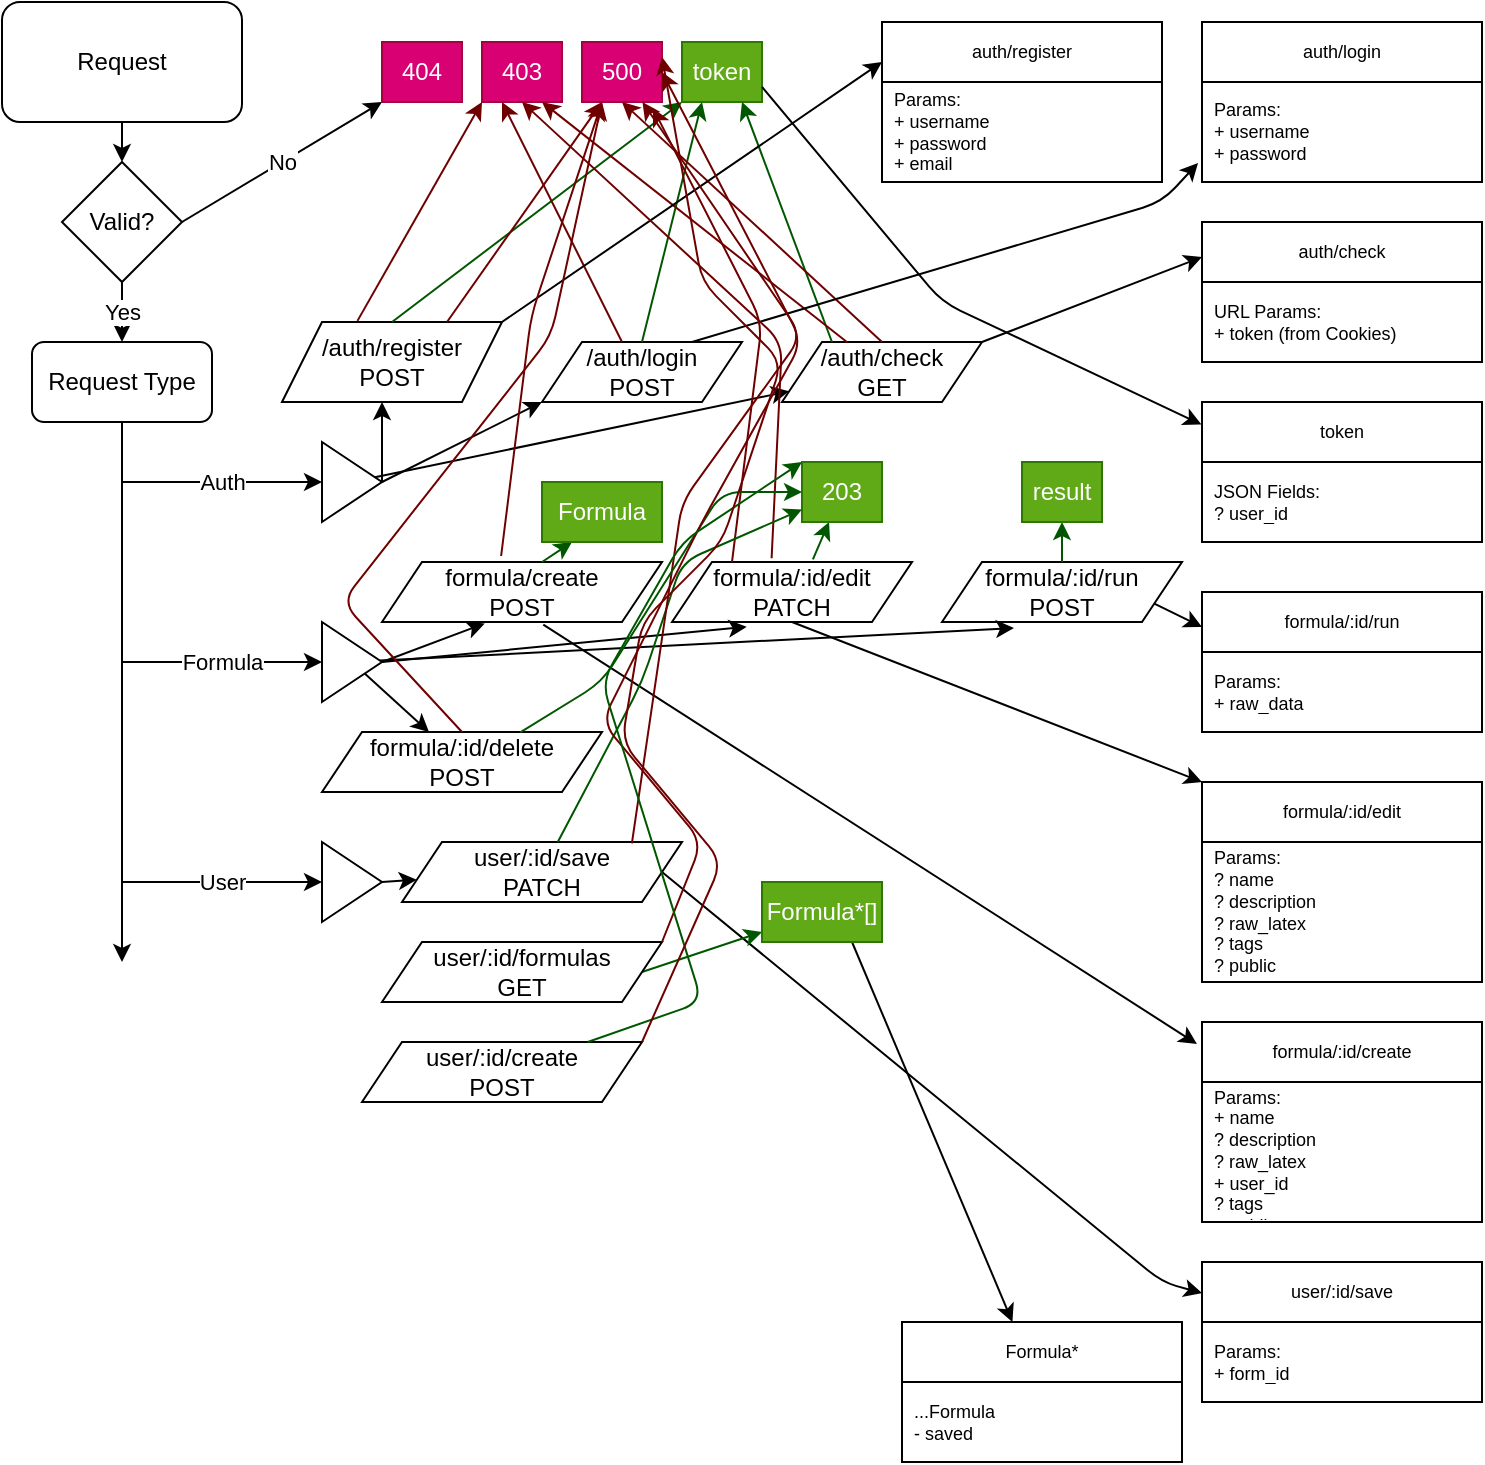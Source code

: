 <mxfile>
    <diagram id="-3ESVIowUBnwDrVUyzs-" name="Page-1">
        <mxGraphModel dx="832" dy="587" grid="1" gridSize="10" guides="1" tooltips="1" connect="1" arrows="1" fold="1" page="1" pageScale="1" pageWidth="850" pageHeight="1100" math="0" shadow="0">
            <root>
                <mxCell id="0"/>
                <mxCell id="1" parent="0"/>
                <mxCell id="2" value="Request" style="rounded=1;whiteSpace=wrap;html=1;" vertex="1" parent="1">
                    <mxGeometry x="30" y="20" width="120" height="60" as="geometry"/>
                </mxCell>
                <mxCell id="7" value="Valid?" style="rhombus;whiteSpace=wrap;html=1;" vertex="1" parent="1">
                    <mxGeometry x="60" y="100" width="60" height="60" as="geometry"/>
                </mxCell>
                <mxCell id="8" value="" style="endArrow=classic;html=1;exitX=0.5;exitY=1;exitDx=0;exitDy=0;entryX=0.5;entryY=0;entryDx=0;entryDy=0;" edge="1" parent="1" source="2" target="7">
                    <mxGeometry width="50" height="50" relative="1" as="geometry">
                        <mxPoint x="350" y="240" as="sourcePoint"/>
                        <mxPoint x="400" y="190" as="targetPoint"/>
                    </mxGeometry>
                </mxCell>
                <mxCell id="9" value="" style="endArrow=classic;html=1;exitX=0.5;exitY=1;exitDx=0;exitDy=0;" edge="1" parent="1" source="7">
                    <mxGeometry relative="1" as="geometry">
                        <mxPoint x="330" y="210" as="sourcePoint"/>
                        <mxPoint x="90" y="190" as="targetPoint"/>
                    </mxGeometry>
                </mxCell>
                <mxCell id="10" value="Yes" style="edgeLabel;resizable=0;html=1;align=center;verticalAlign=middle;" connectable="0" vertex="1" parent="9">
                    <mxGeometry relative="1" as="geometry"/>
                </mxCell>
                <mxCell id="11" value="" style="endArrow=classic;html=1;exitX=1;exitY=0.5;exitDx=0;exitDy=0;" edge="1" parent="1" source="7">
                    <mxGeometry relative="1" as="geometry">
                        <mxPoint x="330" y="210" as="sourcePoint"/>
                        <mxPoint x="220" y="70" as="targetPoint"/>
                    </mxGeometry>
                </mxCell>
                <mxCell id="12" value="No" style="edgeLabel;resizable=0;html=1;align=center;verticalAlign=middle;" connectable="0" vertex="1" parent="11">
                    <mxGeometry relative="1" as="geometry"/>
                </mxCell>
                <mxCell id="13" value="404" style="rounded=0;whiteSpace=wrap;html=1;fillColor=#d80073;fontColor=#ffffff;strokeColor=#A50040;" vertex="1" parent="1">
                    <mxGeometry x="220" y="40" width="40" height="30" as="geometry"/>
                </mxCell>
                <mxCell id="14" value="Request Type" style="rounded=1;whiteSpace=wrap;html=1;" vertex="1" parent="1">
                    <mxGeometry x="45" y="190" width="90" height="40" as="geometry"/>
                </mxCell>
                <mxCell id="17" value="" style="endArrow=classic;html=1;exitX=0.5;exitY=1;exitDx=0;exitDy=0;" edge="1" parent="1" source="14">
                    <mxGeometry width="50" height="50" relative="1" as="geometry">
                        <mxPoint x="90" y="240" as="sourcePoint"/>
                        <mxPoint x="90" y="500" as="targetPoint"/>
                    </mxGeometry>
                </mxCell>
                <mxCell id="18" value="" style="endArrow=classic;html=1;" edge="1" parent="1">
                    <mxGeometry relative="1" as="geometry">
                        <mxPoint x="90" y="260" as="sourcePoint"/>
                        <mxPoint x="190" y="260" as="targetPoint"/>
                    </mxGeometry>
                </mxCell>
                <mxCell id="19" value="Auth" style="edgeLabel;resizable=0;html=1;align=center;verticalAlign=middle;" connectable="0" vertex="1" parent="18">
                    <mxGeometry relative="1" as="geometry"/>
                </mxCell>
                <mxCell id="20" value="" style="triangle;whiteSpace=wrap;html=1;" vertex="1" parent="1">
                    <mxGeometry x="190" y="240" width="30" height="40" as="geometry"/>
                </mxCell>
                <mxCell id="21" value="" style="endArrow=classic;html=1;" edge="1" parent="1" source="20" target="26">
                    <mxGeometry width="50" height="50" relative="1" as="geometry">
                        <mxPoint x="350" y="280" as="sourcePoint"/>
                        <mxPoint x="420" y="220" as="targetPoint"/>
                    </mxGeometry>
                </mxCell>
                <mxCell id="22" value="" style="endArrow=classic;html=1;" edge="1" parent="1">
                    <mxGeometry width="50" height="50" relative="1" as="geometry">
                        <mxPoint x="220" y="260" as="sourcePoint"/>
                        <mxPoint x="300" y="220" as="targetPoint"/>
                    </mxGeometry>
                </mxCell>
                <mxCell id="23" value="" style="endArrow=classic;html=1;exitX=1;exitY=0.5;exitDx=0;exitDy=0;" edge="1" parent="1" source="20">
                    <mxGeometry width="50" height="50" relative="1" as="geometry">
                        <mxPoint x="350" y="280" as="sourcePoint"/>
                        <mxPoint x="220" y="220" as="targetPoint"/>
                    </mxGeometry>
                </mxCell>
                <mxCell id="24" value="/auth/register&lt;br&gt;POST" style="shape=parallelogram;perimeter=parallelogramPerimeter;whiteSpace=wrap;html=1;fixedSize=1;" vertex="1" parent="1">
                    <mxGeometry x="170" y="180" width="110" height="40" as="geometry"/>
                </mxCell>
                <mxCell id="25" value="/auth/login&lt;br&gt;POST" style="shape=parallelogram;perimeter=parallelogramPerimeter;whiteSpace=wrap;html=1;fixedSize=1;" vertex="1" parent="1">
                    <mxGeometry x="300" y="190" width="100" height="30" as="geometry"/>
                </mxCell>
                <mxCell id="26" value="/auth/check&lt;br&gt;GET" style="shape=parallelogram;perimeter=parallelogramPerimeter;whiteSpace=wrap;html=1;fixedSize=1;" vertex="1" parent="1">
                    <mxGeometry x="420" y="190" width="100" height="30" as="geometry"/>
                </mxCell>
                <mxCell id="27" value="403" style="rounded=0;whiteSpace=wrap;html=1;fillColor=#d80073;fontColor=#ffffff;strokeColor=#A50040;" vertex="1" parent="1">
                    <mxGeometry x="270" y="40" width="40" height="30" as="geometry"/>
                </mxCell>
                <mxCell id="28" value="500" style="rounded=0;whiteSpace=wrap;html=1;fillColor=#d80073;fontColor=#ffffff;strokeColor=#A50040;" vertex="1" parent="1">
                    <mxGeometry x="320" y="40" width="40" height="30" as="geometry"/>
                </mxCell>
                <mxCell id="29" value="token" style="rounded=0;whiteSpace=wrap;html=1;fillColor=#60a917;fontColor=#ffffff;strokeColor=#2D7600;" vertex="1" parent="1">
                    <mxGeometry x="370" y="40" width="40" height="30" as="geometry"/>
                </mxCell>
                <mxCell id="30" value="" style="endArrow=classic;html=1;fillColor=#a20025;strokeColor=#6F0000;exitX=0.343;exitY=-0.014;exitDx=0;exitDy=0;exitPerimeter=0;entryX=0;entryY=1;entryDx=0;entryDy=0;" edge="1" parent="1" source="24" target="27">
                    <mxGeometry width="50" height="50" relative="1" as="geometry">
                        <mxPoint x="290" y="190" as="sourcePoint"/>
                        <mxPoint x="340" y="140" as="targetPoint"/>
                    </mxGeometry>
                </mxCell>
                <mxCell id="31" value="" style="endArrow=classic;html=1;fillColor=#008a00;strokeColor=#005700;exitX=0.5;exitY=0;exitDx=0;exitDy=0;entryX=0;entryY=1;entryDx=0;entryDy=0;" edge="1" parent="1" source="24" target="29">
                    <mxGeometry width="50" height="50" relative="1" as="geometry">
                        <mxPoint x="290" y="190" as="sourcePoint"/>
                        <mxPoint x="340" y="140" as="targetPoint"/>
                    </mxGeometry>
                </mxCell>
                <mxCell id="32" value="" style="endArrow=classic;html=1;fillColor=#a20025;strokeColor=#6F0000;exitX=0.4;exitY=0;exitDx=0;exitDy=0;exitPerimeter=0;entryX=0.25;entryY=1;entryDx=0;entryDy=0;" edge="1" parent="1" source="25" target="27">
                    <mxGeometry width="50" height="50" relative="1" as="geometry">
                        <mxPoint x="224.3" y="199.58" as="sourcePoint"/>
                        <mxPoint x="280" y="80.0" as="targetPoint"/>
                    </mxGeometry>
                </mxCell>
                <mxCell id="33" value="" style="endArrow=classic;html=1;fillColor=#008a00;strokeColor=#005700;exitX=0.5;exitY=0;exitDx=0;exitDy=0;entryX=0.25;entryY=1;entryDx=0;entryDy=0;" edge="1" parent="1" source="25" target="29">
                    <mxGeometry width="50" height="50" relative="1" as="geometry">
                        <mxPoint x="240" y="200" as="sourcePoint"/>
                        <mxPoint x="380" y="80.0" as="targetPoint"/>
                    </mxGeometry>
                </mxCell>
                <mxCell id="34" value="" style="endArrow=classic;html=1;fillColor=#a20025;strokeColor=#6F0000;exitX=0.75;exitY=0;exitDx=0;exitDy=0;entryX=0.25;entryY=1;entryDx=0;entryDy=0;" edge="1" parent="1" source="24" target="28">
                    <mxGeometry width="50" height="50" relative="1" as="geometry">
                        <mxPoint x="224.3" y="199.58" as="sourcePoint"/>
                        <mxPoint x="280" y="80.0" as="targetPoint"/>
                    </mxGeometry>
                </mxCell>
                <mxCell id="35" value="" style="endArrow=classic;html=1;fillColor=#008a00;strokeColor=#005700;exitX=0.25;exitY=0;exitDx=0;exitDy=0;entryX=0.75;entryY=1;entryDx=0;entryDy=0;" edge="1" parent="1" source="26" target="29">
                    <mxGeometry width="50" height="50" relative="1" as="geometry">
                        <mxPoint x="360" y="200" as="sourcePoint"/>
                        <mxPoint x="390" y="80.0" as="targetPoint"/>
                    </mxGeometry>
                </mxCell>
                <mxCell id="36" value="" style="endArrow=classic;html=1;fillColor=#a20025;strokeColor=#6F0000;exitX=0.5;exitY=0;exitDx=0;exitDy=0;entryX=0.5;entryY=1;entryDx=0;entryDy=0;" edge="1" parent="1" source="26" target="28">
                    <mxGeometry width="50" height="50" relative="1" as="geometry">
                        <mxPoint x="350" y="200" as="sourcePoint"/>
                        <mxPoint x="290" y="80.0" as="targetPoint"/>
                    </mxGeometry>
                </mxCell>
                <mxCell id="37" value="" style="endArrow=classic;html=1;fillColor=#a20025;strokeColor=#6F0000;exitX=0.326;exitY=0.005;exitDx=0;exitDy=0;entryX=0.75;entryY=1;entryDx=0;entryDy=0;exitPerimeter=0;" edge="1" parent="1" source="26" target="27">
                    <mxGeometry width="50" height="50" relative="1" as="geometry">
                        <mxPoint x="480" y="200" as="sourcePoint"/>
                        <mxPoint x="350" y="80.0" as="targetPoint"/>
                    </mxGeometry>
                </mxCell>
                <mxCell id="39" value="" style="endArrow=classic;html=1;" edge="1" parent="1">
                    <mxGeometry relative="1" as="geometry">
                        <mxPoint x="90" y="350" as="sourcePoint"/>
                        <mxPoint x="190" y="350" as="targetPoint"/>
                    </mxGeometry>
                </mxCell>
                <mxCell id="40" value="Formula" style="edgeLabel;resizable=0;html=1;align=center;verticalAlign=middle;" connectable="0" vertex="1" parent="39">
                    <mxGeometry relative="1" as="geometry"/>
                </mxCell>
                <mxCell id="41" value="" style="triangle;whiteSpace=wrap;html=1;" vertex="1" parent="1">
                    <mxGeometry x="190" y="330" width="30" height="40" as="geometry"/>
                </mxCell>
                <mxCell id="42" value="" style="endArrow=classic;html=1;exitX=1;exitY=0;exitDx=0;exitDy=0;entryX=0;entryY=0.25;entryDx=0;entryDy=0;" edge="1" parent="1" source="24" target="46">
                    <mxGeometry width="50" height="50" relative="1" as="geometry">
                        <mxPoint x="290" y="240" as="sourcePoint"/>
                        <mxPoint x="540" y="123.125" as="targetPoint"/>
                    </mxGeometry>
                </mxCell>
                <mxCell id="46" value="auth/register" style="swimlane;fontStyle=0;childLayout=stackLayout;horizontal=1;startSize=30;horizontalStack=0;resizeParent=1;resizeParentMax=0;resizeLast=0;collapsible=1;marginBottom=0;whiteSpace=wrap;html=1;fontSize=9;" vertex="1" parent="1">
                    <mxGeometry x="470" y="30" width="140" height="80" as="geometry"/>
                </mxCell>
                <mxCell id="47" value="Params:&lt;br&gt;+ username&lt;br&gt;+ password&lt;br&gt;+ email" style="text;strokeColor=none;fillColor=none;align=left;verticalAlign=middle;spacingLeft=4;spacingRight=4;overflow=hidden;points=[[0,0.5],[1,0.5]];portConstraint=eastwest;rotatable=0;whiteSpace=wrap;html=1;fontSize=9;" vertex="1" parent="46">
                    <mxGeometry y="30" width="140" height="50" as="geometry"/>
                </mxCell>
                <mxCell id="50" value="auth/login" style="swimlane;fontStyle=0;childLayout=stackLayout;horizontal=1;startSize=30;horizontalStack=0;resizeParent=1;resizeParentMax=0;resizeLast=0;collapsible=1;marginBottom=0;whiteSpace=wrap;html=1;fontSize=9;" vertex="1" parent="1">
                    <mxGeometry x="630" y="30" width="140" height="80" as="geometry"/>
                </mxCell>
                <mxCell id="51" value="Params:&lt;br&gt;+ username&lt;br&gt;+ password" style="text;strokeColor=none;fillColor=none;align=left;verticalAlign=middle;spacingLeft=4;spacingRight=4;overflow=hidden;points=[[0,0.5],[1,0.5]];portConstraint=eastwest;rotatable=0;whiteSpace=wrap;html=1;fontSize=9;" vertex="1" parent="50">
                    <mxGeometry y="30" width="140" height="50" as="geometry"/>
                </mxCell>
                <mxCell id="52" value="auth/check" style="swimlane;fontStyle=0;childLayout=stackLayout;horizontal=1;startSize=30;horizontalStack=0;resizeParent=1;resizeParentMax=0;resizeLast=0;collapsible=1;marginBottom=0;whiteSpace=wrap;html=1;fontSize=9;" vertex="1" parent="1">
                    <mxGeometry x="630" y="130" width="140" height="70" as="geometry"/>
                </mxCell>
                <mxCell id="53" value="URL Params:&lt;br&gt;+ token (from Cookies)" style="text;strokeColor=none;fillColor=none;align=left;verticalAlign=middle;spacingLeft=4;spacingRight=4;overflow=hidden;points=[[0,0.5],[1,0.5]];portConstraint=eastwest;rotatable=0;whiteSpace=wrap;html=1;fontSize=9;" vertex="1" parent="52">
                    <mxGeometry y="30" width="140" height="40" as="geometry"/>
                </mxCell>
                <mxCell id="54" value="" style="endArrow=classic;html=1;exitX=1;exitY=0;exitDx=0;exitDy=0;entryX=0;entryY=0.25;entryDx=0;entryDy=0;" edge="1" parent="1" source="26" target="52">
                    <mxGeometry width="50" height="50" relative="1" as="geometry">
                        <mxPoint x="290" y="190" as="sourcePoint"/>
                        <mxPoint x="480" y="60.0" as="targetPoint"/>
                    </mxGeometry>
                </mxCell>
                <mxCell id="55" value="" style="endArrow=classic;html=1;exitX=0.75;exitY=0;exitDx=0;exitDy=0;entryX=-0.014;entryY=0.809;entryDx=0;entryDy=0;entryPerimeter=0;" edge="1" parent="1" source="25" target="51">
                    <mxGeometry width="50" height="50" relative="1" as="geometry">
                        <mxPoint x="300" y="200" as="sourcePoint"/>
                        <mxPoint x="490" y="70.0" as="targetPoint"/>
                        <Array as="points">
                            <mxPoint x="610" y="120"/>
                        </Array>
                    </mxGeometry>
                </mxCell>
                <mxCell id="56" value="" style="endArrow=classic;html=1;fontSize=9;exitX=1;exitY=0.75;exitDx=0;exitDy=0;entryX=-0.002;entryY=0.161;entryDx=0;entryDy=0;entryPerimeter=0;" edge="1" parent="1" source="29" target="57">
                    <mxGeometry width="50" height="50" relative="1" as="geometry">
                        <mxPoint x="520" y="130" as="sourcePoint"/>
                        <mxPoint x="620" y="230" as="targetPoint"/>
                        <Array as="points">
                            <mxPoint x="500" y="170"/>
                        </Array>
                    </mxGeometry>
                </mxCell>
                <mxCell id="57" value="token" style="swimlane;fontStyle=0;childLayout=stackLayout;horizontal=1;startSize=30;horizontalStack=0;resizeParent=1;resizeParentMax=0;resizeLast=0;collapsible=1;marginBottom=0;whiteSpace=wrap;html=1;fontSize=9;" vertex="1" parent="1">
                    <mxGeometry x="630" y="220" width="140" height="70" as="geometry"/>
                </mxCell>
                <mxCell id="58" value="JSON Fields:&lt;br&gt;? user_id" style="text;strokeColor=none;fillColor=none;align=left;verticalAlign=middle;spacingLeft=4;spacingRight=4;overflow=hidden;points=[[0,0.5],[1,0.5]];portConstraint=eastwest;rotatable=0;whiteSpace=wrap;html=1;fontSize=9;" vertex="1" parent="57">
                    <mxGeometry y="30" width="140" height="40" as="geometry"/>
                </mxCell>
                <mxCell id="59" value="formula/create&lt;br&gt;POST" style="shape=parallelogram;perimeter=parallelogramPerimeter;whiteSpace=wrap;html=1;fixedSize=1;" vertex="1" parent="1">
                    <mxGeometry x="220" y="300" width="140" height="30" as="geometry"/>
                </mxCell>
                <mxCell id="60" value="formula/:id/edit&lt;br&gt;PATCH&lt;span style=&quot;color: rgba(0, 0, 0, 0); font-family: monospace; font-size: 0px; text-align: start;&quot;&gt;%3CmxGraphModel%3E%3Croot%3E%3CmxCell%20id%3D%220%22%2F%3E%3CmxCell%20id%3D%221%22%20parent%3D%220%22%2F%3E%3CmxCell%20id%3D%222%22%20value%3D%22%2Fformula%2Fcreate%26lt%3Bbr%26gt%3BPOST%22%20style%3D%22shape%3Dparallelogram%3Bperimeter%3DparallelogramPerimeter%3BwhiteSpace%3Dwrap%3Bhtml%3D1%3BfixedSize%3D1%3B%22%20vertex%3D%221%22%20parent%3D%221%22%3E%3CmxGeometry%20x%3D%22240%22%20y%3D%22300%22%20width%3D%22120%22%20height%3D%2230%22%20as%3D%22geometry%22%2F%3E%3C%2FmxCell%3E%3C%2Froot%3E%3C%2FmxGraphModel%3E&lt;/span&gt;" style="shape=parallelogram;perimeter=parallelogramPerimeter;whiteSpace=wrap;html=1;fixedSize=1;" vertex="1" parent="1">
                    <mxGeometry x="365" y="300" width="120" height="30" as="geometry"/>
                </mxCell>
                <mxCell id="61" value="formula/:id/run&lt;br&gt;POST" style="shape=parallelogram;perimeter=parallelogramPerimeter;whiteSpace=wrap;html=1;fixedSize=1;" vertex="1" parent="1">
                    <mxGeometry x="500" y="300" width="120" height="30" as="geometry"/>
                </mxCell>
                <mxCell id="62" value="" style="endArrow=classic;html=1;exitX=1;exitY=0.5;exitDx=0;exitDy=0;entryX=0.367;entryY=1.024;entryDx=0;entryDy=0;entryPerimeter=0;" edge="1" parent="1" source="41" target="59">
                    <mxGeometry width="50" height="50" relative="1" as="geometry">
                        <mxPoint x="246.429" y="372.986" as="sourcePoint"/>
                        <mxPoint x="453.567" y="329.995" as="targetPoint"/>
                    </mxGeometry>
                </mxCell>
                <mxCell id="63" value="" style="endArrow=classic;html=1;exitX=1;exitY=0.5;exitDx=0;exitDy=0;entryX=0.311;entryY=1.081;entryDx=0;entryDy=0;entryPerimeter=0;" edge="1" parent="1" source="41" target="60">
                    <mxGeometry width="50" height="50" relative="1" as="geometry">
                        <mxPoint x="230" y="360" as="sourcePoint"/>
                        <mxPoint x="281.38" y="340.72" as="targetPoint"/>
                    </mxGeometry>
                </mxCell>
                <mxCell id="64" value="" style="endArrow=classic;html=1;entryX=0.3;entryY=1.1;entryDx=0;entryDy=0;entryPerimeter=0;" edge="1" parent="1" source="41" target="61">
                    <mxGeometry width="50" height="50" relative="1" as="geometry">
                        <mxPoint x="230" y="360" as="sourcePoint"/>
                        <mxPoint x="412.32" y="342.43" as="targetPoint"/>
                    </mxGeometry>
                </mxCell>
                <mxCell id="65" value="" style="endArrow=classic;html=1;fillColor=#a20025;strokeColor=#6F0000;exitX=0.25;exitY=0;exitDx=0;exitDy=0;entryX=0.886;entryY=1.1;entryDx=0;entryDy=0;entryPerimeter=0;" edge="1" parent="1" source="60" target="28">
                    <mxGeometry width="50" height="50" relative="1" as="geometry">
                        <mxPoint x="462.6" y="200.15" as="sourcePoint"/>
                        <mxPoint x="310" y="80.0" as="targetPoint"/>
                        <Array as="points">
                            <mxPoint x="410" y="180"/>
                        </Array>
                    </mxGeometry>
                </mxCell>
                <mxCell id="66" value="" style="endArrow=classic;html=1;fillColor=#a20025;strokeColor=#6F0000;exitX=0.415;exitY=-0.062;exitDx=0;exitDy=0;entryX=0.5;entryY=1;entryDx=0;entryDy=0;exitPerimeter=0;" edge="1" parent="1" source="60" target="27">
                    <mxGeometry width="50" height="50" relative="1" as="geometry">
                        <mxPoint x="405" y="310" as="sourcePoint"/>
                        <mxPoint x="365.44" y="83" as="targetPoint"/>
                        <Array as="points">
                            <mxPoint x="420" y="190"/>
                        </Array>
                    </mxGeometry>
                </mxCell>
                <mxCell id="67" value="" style="endArrow=classic;html=1;fillColor=#008a00;strokeColor=#005700;exitX=0.587;exitY=-0.043;exitDx=0;exitDy=0;exitPerimeter=0;" edge="1" parent="1" source="60" target="68">
                    <mxGeometry width="50" height="50" relative="1" as="geometry">
                        <mxPoint x="450" y="300" as="sourcePoint"/>
                        <mxPoint x="470" y="260" as="targetPoint"/>
                    </mxGeometry>
                </mxCell>
                <mxCell id="68" value="203" style="rounded=0;whiteSpace=wrap;html=1;fillColor=#60a917;fontColor=#ffffff;strokeColor=#2D7600;" vertex="1" parent="1">
                    <mxGeometry x="430" y="250" width="40" height="30" as="geometry"/>
                </mxCell>
                <mxCell id="69" value="" style="endArrow=classic;html=1;fillColor=#a20025;strokeColor=#6F0000;exitX=0.25;exitY=0;exitDx=0;exitDy=0;entryX=0.25;entryY=1;entryDx=0;entryDy=0;" edge="1" parent="1" target="28">
                    <mxGeometry width="50" height="50" relative="1" as="geometry">
                        <mxPoint x="279.56" y="297" as="sourcePoint"/>
                        <mxPoint x="240.0" y="70" as="targetPoint"/>
                        <Array as="points">
                            <mxPoint x="294.56" y="177"/>
                        </Array>
                    </mxGeometry>
                </mxCell>
                <mxCell id="71" value="" style="endArrow=classic;html=1;fillColor=#008a00;strokeColor=#005700;exitX=0.587;exitY=-0.043;exitDx=0;exitDy=0;exitPerimeter=0;entryX=0.25;entryY=1;entryDx=0;entryDy=0;" edge="1" parent="1" target="72">
                    <mxGeometry width="50" height="50" relative="1" as="geometry">
                        <mxPoint x="300.0" y="300.0" as="sourcePoint"/>
                        <mxPoint x="330" y="270" as="targetPoint"/>
                    </mxGeometry>
                </mxCell>
                <mxCell id="72" value="Formula" style="rounded=0;whiteSpace=wrap;html=1;fillColor=#60a917;fontColor=#ffffff;strokeColor=#2D7600;" vertex="1" parent="1">
                    <mxGeometry x="300" y="260" width="60" height="30" as="geometry"/>
                </mxCell>
                <mxCell id="73" value="" style="endArrow=classic;html=1;fillColor=#008a00;strokeColor=#005700;exitX=0.5;exitY=0;exitDx=0;exitDy=0;entryX=0.5;entryY=1;entryDx=0;entryDy=0;" edge="1" parent="1" source="61" target="74">
                    <mxGeometry width="50" height="50" relative="1" as="geometry">
                        <mxPoint x="535" y="298.71" as="sourcePoint"/>
                        <mxPoint x="550" y="260" as="targetPoint"/>
                    </mxGeometry>
                </mxCell>
                <mxCell id="74" value="result" style="rounded=0;whiteSpace=wrap;html=1;fillColor=#60a917;fontColor=#ffffff;strokeColor=#2D7600;" vertex="1" parent="1">
                    <mxGeometry x="540" y="250" width="40" height="30" as="geometry"/>
                </mxCell>
                <mxCell id="77" value="" style="endArrow=classic;html=1;" edge="1" parent="1">
                    <mxGeometry relative="1" as="geometry">
                        <mxPoint x="90" y="460" as="sourcePoint"/>
                        <mxPoint x="190" y="460" as="targetPoint"/>
                    </mxGeometry>
                </mxCell>
                <mxCell id="78" value="User" style="edgeLabel;resizable=0;html=1;align=center;verticalAlign=middle;" connectable="0" vertex="1" parent="77">
                    <mxGeometry relative="1" as="geometry"/>
                </mxCell>
                <mxCell id="79" value="" style="triangle;whiteSpace=wrap;html=1;" vertex="1" parent="1">
                    <mxGeometry x="190" y="440" width="30" height="40" as="geometry"/>
                </mxCell>
                <mxCell id="80" value="formula/:id/run" style="swimlane;fontStyle=0;childLayout=stackLayout;horizontal=1;startSize=30;horizontalStack=0;resizeParent=1;resizeParentMax=0;resizeLast=0;collapsible=1;marginBottom=0;whiteSpace=wrap;html=1;fontSize=9;" vertex="1" parent="1">
                    <mxGeometry x="630" y="315" width="140" height="70" as="geometry"/>
                </mxCell>
                <mxCell id="81" value="Params:&lt;br&gt;+ raw_data" style="text;strokeColor=none;fillColor=none;align=left;verticalAlign=middle;spacingLeft=4;spacingRight=4;overflow=hidden;points=[[0,0.5],[1,0.5]];portConstraint=eastwest;rotatable=0;whiteSpace=wrap;html=1;fontSize=9;" vertex="1" parent="80">
                    <mxGeometry y="30" width="140" height="40" as="geometry"/>
                </mxCell>
                <mxCell id="82" value="" style="endArrow=classic;html=1;fontSize=9;exitX=1;exitY=0.75;exitDx=0;exitDy=0;entryX=0;entryY=0.25;entryDx=0;entryDy=0;" edge="1" parent="1" source="61" target="80">
                    <mxGeometry width="50" height="50" relative="1" as="geometry">
                        <mxPoint x="570" y="320" as="sourcePoint"/>
                        <mxPoint x="620" y="270" as="targetPoint"/>
                    </mxGeometry>
                </mxCell>
                <mxCell id="83" value="formula/:id/edit" style="swimlane;fontStyle=0;childLayout=stackLayout;horizontal=1;startSize=30;horizontalStack=0;resizeParent=1;resizeParentMax=0;resizeLast=0;collapsible=1;marginBottom=0;whiteSpace=wrap;html=1;fontSize=9;" vertex="1" parent="1">
                    <mxGeometry x="630" y="410" width="140" height="100" as="geometry"/>
                </mxCell>
                <mxCell id="84" value="Params:&lt;br&gt;? name&lt;br&gt;? description&lt;br&gt;? raw_latex&lt;br&gt;? tags&lt;br&gt;? public" style="text;strokeColor=none;fillColor=none;align=left;verticalAlign=middle;spacingLeft=4;spacingRight=4;overflow=hidden;points=[[0,0.5],[1,0.5]];portConstraint=eastwest;rotatable=0;whiteSpace=wrap;html=1;fontSize=9;" vertex="1" parent="83">
                    <mxGeometry y="30" width="140" height="70" as="geometry"/>
                </mxCell>
                <mxCell id="85" value="" style="endArrow=classic;html=1;fontSize=9;exitX=0.5;exitY=1;exitDx=0;exitDy=0;entryX=0;entryY=0;entryDx=0;entryDy=0;" edge="1" parent="1" source="60" target="83">
                    <mxGeometry width="50" height="50" relative="1" as="geometry">
                        <mxPoint x="616.154" y="330.769" as="sourcePoint"/>
                        <mxPoint x="640" y="342.5" as="targetPoint"/>
                    </mxGeometry>
                </mxCell>
                <mxCell id="86" value="formula/:id/create" style="swimlane;fontStyle=0;childLayout=stackLayout;horizontal=1;startSize=30;horizontalStack=0;resizeParent=1;resizeParentMax=0;resizeLast=0;collapsible=1;marginBottom=0;whiteSpace=wrap;html=1;fontSize=9;" vertex="1" parent="1">
                    <mxGeometry x="630" y="530" width="140" height="100" as="geometry"/>
                </mxCell>
                <mxCell id="87" value="Params:&lt;br&gt;+ name&lt;br&gt;? description&lt;br&gt;? raw_latex&lt;br&gt;+ user_id&lt;br&gt;? tags&lt;br&gt;+ public" style="text;strokeColor=none;fillColor=none;align=left;verticalAlign=middle;spacingLeft=4;spacingRight=4;overflow=hidden;points=[[0,0.5],[1,0.5]];portConstraint=eastwest;rotatable=0;whiteSpace=wrap;html=1;fontSize=9;" vertex="1" parent="86">
                    <mxGeometry y="30" width="140" height="70" as="geometry"/>
                </mxCell>
                <mxCell id="88" value="" style="endArrow=classic;html=1;fontSize=9;exitX=0.576;exitY=1.043;exitDx=0;exitDy=0;entryX=-0.018;entryY=0.11;entryDx=0;entryDy=0;entryPerimeter=0;exitPerimeter=0;" edge="1" parent="1" source="59" target="86">
                    <mxGeometry width="50" height="50" relative="1" as="geometry">
                        <mxPoint x="435" y="340" as="sourcePoint"/>
                        <mxPoint x="640" y="420" as="targetPoint"/>
                    </mxGeometry>
                </mxCell>
                <mxCell id="96" style="edgeStyle=none;html=1;exitX=1;exitY=0.5;exitDx=0;exitDy=0;fontSize=9;" edge="1" parent="1" source="89" target="94">
                    <mxGeometry relative="1" as="geometry">
                        <Array as="points">
                            <mxPoint x="610" y="660"/>
                        </Array>
                    </mxGeometry>
                </mxCell>
                <mxCell id="89" value="user/:id/save&lt;br&gt;PATCH" style="shape=parallelogram;perimeter=parallelogramPerimeter;whiteSpace=wrap;html=1;fixedSize=1;" vertex="1" parent="1">
                    <mxGeometry x="230" y="440" width="140" height="30" as="geometry"/>
                </mxCell>
                <mxCell id="90" value="" style="endArrow=classic;html=1;exitX=1;exitY=0.5;exitDx=0;exitDy=0;" edge="1" parent="1" source="79" target="89">
                    <mxGeometry width="50" height="50" relative="1" as="geometry">
                        <mxPoint x="240" y="480" as="sourcePoint"/>
                        <mxPoint x="291.38" y="460.72" as="targetPoint"/>
                    </mxGeometry>
                </mxCell>
                <mxCell id="92" value="" style="endArrow=classic;html=1;fillColor=#008a00;strokeColor=#005700;" edge="1" parent="1" source="89" target="68">
                    <mxGeometry width="50" height="50" relative="1" as="geometry">
                        <mxPoint x="445.44" y="308.71" as="sourcePoint"/>
                        <mxPoint x="453.521" y="290" as="targetPoint"/>
                        <Array as="points">
                            <mxPoint x="350" y="360"/>
                            <mxPoint x="370" y="300"/>
                        </Array>
                    </mxGeometry>
                </mxCell>
                <mxCell id="93" value="" style="endArrow=classic;html=1;fillColor=#a20025;strokeColor=#6F0000;exitX=0.821;exitY=0.024;exitDx=0;exitDy=0;exitPerimeter=0;" edge="1" parent="1" source="89" target="28">
                    <mxGeometry width="50" height="50" relative="1" as="geometry">
                        <mxPoint x="289.56" y="307" as="sourcePoint"/>
                        <mxPoint x="340" y="80.0" as="targetPoint"/>
                        <Array as="points">
                            <mxPoint x="370" y="270"/>
                            <mxPoint x="430" y="187"/>
                        </Array>
                    </mxGeometry>
                </mxCell>
                <mxCell id="94" value="user/:id/save" style="swimlane;fontStyle=0;childLayout=stackLayout;horizontal=1;startSize=30;horizontalStack=0;resizeParent=1;resizeParentMax=0;resizeLast=0;collapsible=1;marginBottom=0;whiteSpace=wrap;html=1;fontSize=9;" vertex="1" parent="1">
                    <mxGeometry x="630" y="650" width="140" height="70" as="geometry"/>
                </mxCell>
                <mxCell id="95" value="Params:&lt;br&gt;+ form_id" style="text;strokeColor=none;fillColor=none;align=left;verticalAlign=middle;spacingLeft=4;spacingRight=4;overflow=hidden;points=[[0,0.5],[1,0.5]];portConstraint=eastwest;rotatable=0;whiteSpace=wrap;html=1;fontSize=9;" vertex="1" parent="94">
                    <mxGeometry y="30" width="140" height="40" as="geometry"/>
                </mxCell>
                <mxCell id="97" value="formula/:id/delete&lt;br&gt;POST" style="shape=parallelogram;perimeter=parallelogramPerimeter;whiteSpace=wrap;html=1;fixedSize=1;" vertex="1" parent="1">
                    <mxGeometry x="190" y="385" width="140" height="30" as="geometry"/>
                </mxCell>
                <mxCell id="98" value="" style="endArrow=classic;html=1;fontSize=9;" edge="1" parent="1" source="41" target="97">
                    <mxGeometry width="50" height="50" relative="1" as="geometry">
                        <mxPoint x="350" y="410" as="sourcePoint"/>
                        <mxPoint x="400" y="360" as="targetPoint"/>
                    </mxGeometry>
                </mxCell>
                <mxCell id="99" value="" style="endArrow=classic;html=1;fillColor=#008a00;strokeColor=#005700;exitX=0.708;exitY=0.005;exitDx=0;exitDy=0;exitPerimeter=0;entryX=0;entryY=0.5;entryDx=0;entryDy=0;" edge="1" parent="1" source="97" target="68">
                    <mxGeometry width="50" height="50" relative="1" as="geometry">
                        <mxPoint x="445.44" y="308.71" as="sourcePoint"/>
                        <mxPoint x="453.521" y="290" as="targetPoint"/>
                        <Array as="points">
                            <mxPoint x="330" y="360"/>
                            <mxPoint x="390" y="265"/>
                        </Array>
                    </mxGeometry>
                </mxCell>
                <mxCell id="100" value="" style="endArrow=classic;html=1;fillColor=#a20025;strokeColor=#6F0000;exitX=0.5;exitY=0;exitDx=0;exitDy=0;entryX=0.25;entryY=1;entryDx=0;entryDy=0;" edge="1" parent="1" source="97" target="28">
                    <mxGeometry width="50" height="50" relative="1" as="geometry">
                        <mxPoint x="289.56" y="307" as="sourcePoint"/>
                        <mxPoint x="340" y="80.0" as="targetPoint"/>
                        <Array as="points">
                            <mxPoint x="200" y="320"/>
                            <mxPoint x="304.56" y="187"/>
                        </Array>
                    </mxGeometry>
                </mxCell>
                <mxCell id="105" style="edgeStyle=none;html=1;exitX=1;exitY=0.5;exitDx=0;exitDy=0;fontSize=9;fillColor=#008a00;strokeColor=#005700;" edge="1" parent="1" source="101" target="104">
                    <mxGeometry relative="1" as="geometry"/>
                </mxCell>
                <mxCell id="101" value="user/:id/formulas&lt;br&gt;GET" style="shape=parallelogram;perimeter=parallelogramPerimeter;whiteSpace=wrap;html=1;fixedSize=1;" vertex="1" parent="1">
                    <mxGeometry x="220" y="490" width="140" height="30" as="geometry"/>
                </mxCell>
                <mxCell id="102" value="user/:id/create&lt;br&gt;POST" style="shape=parallelogram;perimeter=parallelogramPerimeter;whiteSpace=wrap;html=1;fixedSize=1;" vertex="1" parent="1">
                    <mxGeometry x="210" y="540" width="140" height="30" as="geometry"/>
                </mxCell>
                <mxCell id="108" style="edgeStyle=none;html=1;exitX=0.75;exitY=1;exitDx=0;exitDy=0;fontSize=9;" edge="1" parent="1" source="104" target="106">
                    <mxGeometry relative="1" as="geometry"/>
                </mxCell>
                <mxCell id="104" value="Formula*[]" style="rounded=0;whiteSpace=wrap;html=1;fillColor=#60a917;fontColor=#ffffff;strokeColor=#2D7600;" vertex="1" parent="1">
                    <mxGeometry x="410" y="460" width="60" height="30" as="geometry"/>
                </mxCell>
                <mxCell id="106" value="Formula*" style="swimlane;fontStyle=0;childLayout=stackLayout;horizontal=1;startSize=30;horizontalStack=0;resizeParent=1;resizeParentMax=0;resizeLast=0;collapsible=1;marginBottom=0;whiteSpace=wrap;html=1;fontSize=9;" vertex="1" parent="1">
                    <mxGeometry x="480" y="680" width="140" height="70" as="geometry"/>
                </mxCell>
                <mxCell id="107" value="...Formula&lt;br&gt;- saved" style="text;strokeColor=none;fillColor=none;align=left;verticalAlign=middle;spacingLeft=4;spacingRight=4;overflow=hidden;points=[[0,0.5],[1,0.5]];portConstraint=eastwest;rotatable=0;whiteSpace=wrap;html=1;fontSize=9;" vertex="1" parent="106">
                    <mxGeometry y="30" width="140" height="40" as="geometry"/>
                </mxCell>
                <mxCell id="109" value="" style="endArrow=classic;html=1;fillColor=#a20025;strokeColor=#6F0000;exitX=1;exitY=0;exitDx=0;exitDy=0;entryX=1;entryY=0.5;entryDx=0;entryDy=0;" edge="1" parent="1" source="101" target="28">
                    <mxGeometry width="50" height="50" relative="1" as="geometry">
                        <mxPoint x="354.94" y="450.72" as="sourcePoint"/>
                        <mxPoint x="360.227" y="80.0" as="targetPoint"/>
                        <Array as="points">
                            <mxPoint x="380" y="440"/>
                            <mxPoint x="330" y="380"/>
                            <mxPoint x="380" y="280"/>
                            <mxPoint x="430" y="190"/>
                        </Array>
                    </mxGeometry>
                </mxCell>
                <mxCell id="110" style="edgeStyle=none;html=1;fontSize=9;fillColor=#008a00;strokeColor=#005700;entryX=0;entryY=0;entryDx=0;entryDy=0;" edge="1" parent="1" source="102" target="68">
                    <mxGeometry relative="1" as="geometry">
                        <mxPoint x="360" y="515" as="sourcePoint"/>
                        <mxPoint x="420" y="495" as="targetPoint"/>
                        <Array as="points">
                            <mxPoint x="380" y="520"/>
                            <mxPoint x="330" y="360"/>
                            <mxPoint x="370" y="290"/>
                        </Array>
                    </mxGeometry>
                </mxCell>
                <mxCell id="111" value="" style="endArrow=classic;html=1;fillColor=#a20025;strokeColor=#6F0000;exitX=1;exitY=0;exitDx=0;exitDy=0;entryX=1;entryY=0.25;entryDx=0;entryDy=0;" edge="1" parent="1" source="102" target="28">
                    <mxGeometry width="50" height="50" relative="1" as="geometry">
                        <mxPoint x="370" y="500" as="sourcePoint"/>
                        <mxPoint x="370" y="65.0" as="targetPoint"/>
                        <Array as="points">
                            <mxPoint x="390" y="450"/>
                            <mxPoint x="340" y="390"/>
                            <mxPoint x="350" y="330"/>
                            <mxPoint x="390" y="290"/>
                            <mxPoint x="420" y="200"/>
                            <mxPoint x="380" y="160"/>
                        </Array>
                    </mxGeometry>
                </mxCell>
            </root>
        </mxGraphModel>
    </diagram>
</mxfile>